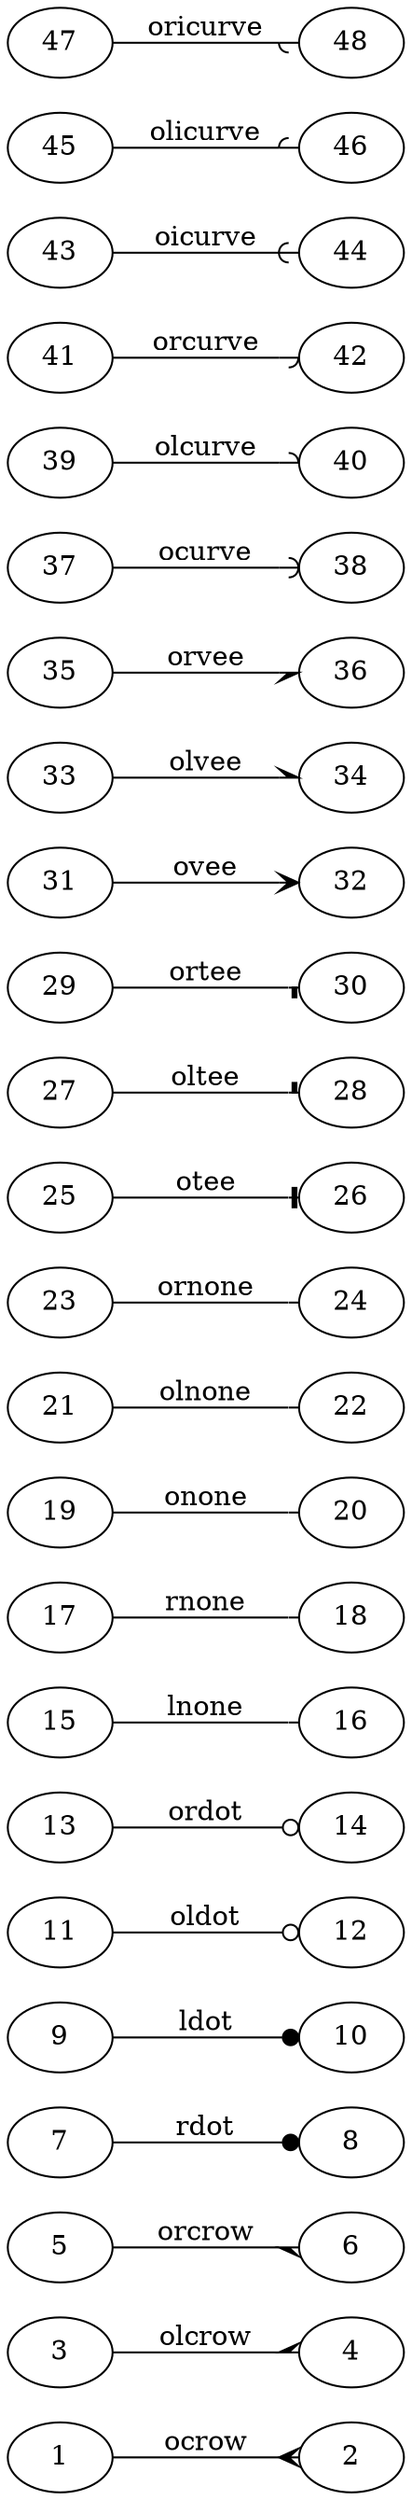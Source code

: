 /*******************************************************************************
 * Copyright (c) 2016 itemis AG and others.
 *
 * All rights reserved. This program and the accompanying materials
 * are made available under the terms of the Eclipse Public License v1.0
 * which accompanies this distribution, and is available at
 * http://www.eclipse.org/legal/epl-v10.html
 *
 * Contributors:
 *       Tamas Miklossy  (itemis AG) - Initial text
 *******************************************************************************/

/*
 * The ArrowShapes_Invalid_Modifiers directed graph represents the syntactically correct,
 * but semantically meaningless arrow shapes. The usage of these arrow shapes should produce
 * warnings rather than xtext errors, because the graph can still be rendered by Graphviz,
 * even it the modifier does not modify the occurrence of primary shape.
 */
digraph ArrowShapes_Invalid_Modifiers {
    rankdir=LR

     // crow: modifier 'o' does not make sense
     1-> 2[arrowhead=ocrow,      label=ocrow     ]
     3-> 4[arrowhead=olcrow,     label="olcrow"  ]
     5-> 6[arrowhead=orcrow,     label="orcrow"  ]

     // dot: modifier 'l'/'r' does not make sense
     7-> 8[arrowhead=rdot,       label="rdot"    ]
     9->10[arrowhead=ldot,       label="ldot"    ]
    11->12[arrowhead=oldot,      label="oldot"   ]
    13->14[arrowhead=ordot,      label="ordot"   ]

    // none: none of the modifiers makes any sense
    15->16[arrowhead=lnone,     label="lnone"    ]
    17->18[arrowhead=rnone,     label="rnone"    ]
    19->20[arrowhead=onone,     label="onone"    ]
    21->22[arrowhead=olnone,    label="olnone"   ]
    23->24[arrowhead=ornone,    label="ornone"   ]

    // tee: modifier 'o' does not makes sense
    25->26[arrowhead=otee,      label="otee"     ]
    27->28[arrowhead=oltee,     label="oltee"    ]
    29->30[arrowhead=ortee,     label="ortee"    ]

    // vee: modifier 'o' does not makes sense
    31->32[arrowhead=ovee,      label="ovee"     ]
    33->34[arrowhead=olvee,     label="olvee"    ]
    35->36[arrowhead=orvee,     label="orvee"    ]

    // curve: modifier 'o' does not makes sense
    37->38[arrowhead=ocurve,    label="ocurve"   ]
    39->40[arrowhead=olcurve,   label="olcurve"  ]
    41->42[arrowhead=orcurve,   label="orcurve"  ]

    // icurve: modifier 'o' does not makes sense
    43->44[arrowhead=oicurve,   label="oicurve"  ]
    45->46[arrowhead=olicurve,  label="olicurve" ]
    47->48[arrowhead=oricurve,  label="oricurve" ]
}